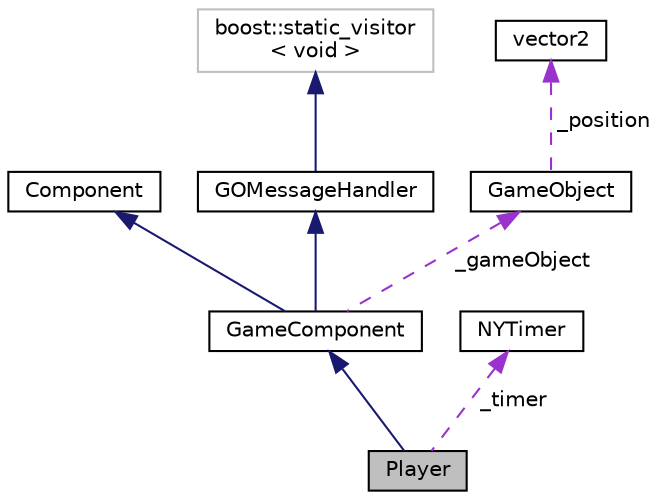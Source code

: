 digraph "Player"
{
  edge [fontname="Helvetica",fontsize="10",labelfontname="Helvetica",labelfontsize="10"];
  node [fontname="Helvetica",fontsize="10",shape=record];
  Node5 [label="Player",height=0.2,width=0.4,color="black", fillcolor="grey75", style="filled", fontcolor="black"];
  Node6 -> Node5 [dir="back",color="midnightblue",fontsize="10",style="solid",fontname="Helvetica"];
  Node6 [label="GameComponent",height=0.2,width=0.4,color="black", fillcolor="white", style="filled",URL="$class_game_component.html",tooltip="Classe de base des scripts utilisateurs. "];
  Node7 -> Node6 [dir="back",color="midnightblue",fontsize="10",style="solid",fontname="Helvetica"];
  Node7 [label="Component",height=0.2,width=0.4,color="black", fillcolor="white", style="filled",URL="$class_component.html",tooltip="Interface de Component. "];
  Node8 -> Node6 [dir="back",color="midnightblue",fontsize="10",style="solid",fontname="Helvetica"];
  Node8 [label="GOMessageHandler",height=0.2,width=0.4,color="black", fillcolor="white", style="filled",URL="$class_g_o_message_handler.html"];
  Node9 -> Node8 [dir="back",color="midnightblue",fontsize="10",style="solid",fontname="Helvetica"];
  Node9 [label="boost::static_visitor\l\< void \>",height=0.2,width=0.4,color="grey75", fillcolor="white", style="filled"];
  Node10 -> Node6 [dir="back",color="darkorchid3",fontsize="10",style="dashed",label=" _gameObject" ,fontname="Helvetica"];
  Node10 [label="GameObject",height=0.2,width=0.4,color="black", fillcolor="white", style="filled",URL="$class_game_object.html"];
  Node11 -> Node10 [dir="back",color="darkorchid3",fontsize="10",style="dashed",label=" _position" ,fontname="Helvetica"];
  Node11 [label="vector2",height=0.2,width=0.4,color="black", fillcolor="white", style="filled",URL="$structvector2.html"];
  Node12 -> Node5 [dir="back",color="darkorchid3",fontsize="10",style="dashed",label=" _timer" ,fontname="Helvetica"];
  Node12 [label="NYTimer",height=0.2,width=0.4,color="black", fillcolor="white", style="filled",URL="$class_n_y_timer.html"];
}
